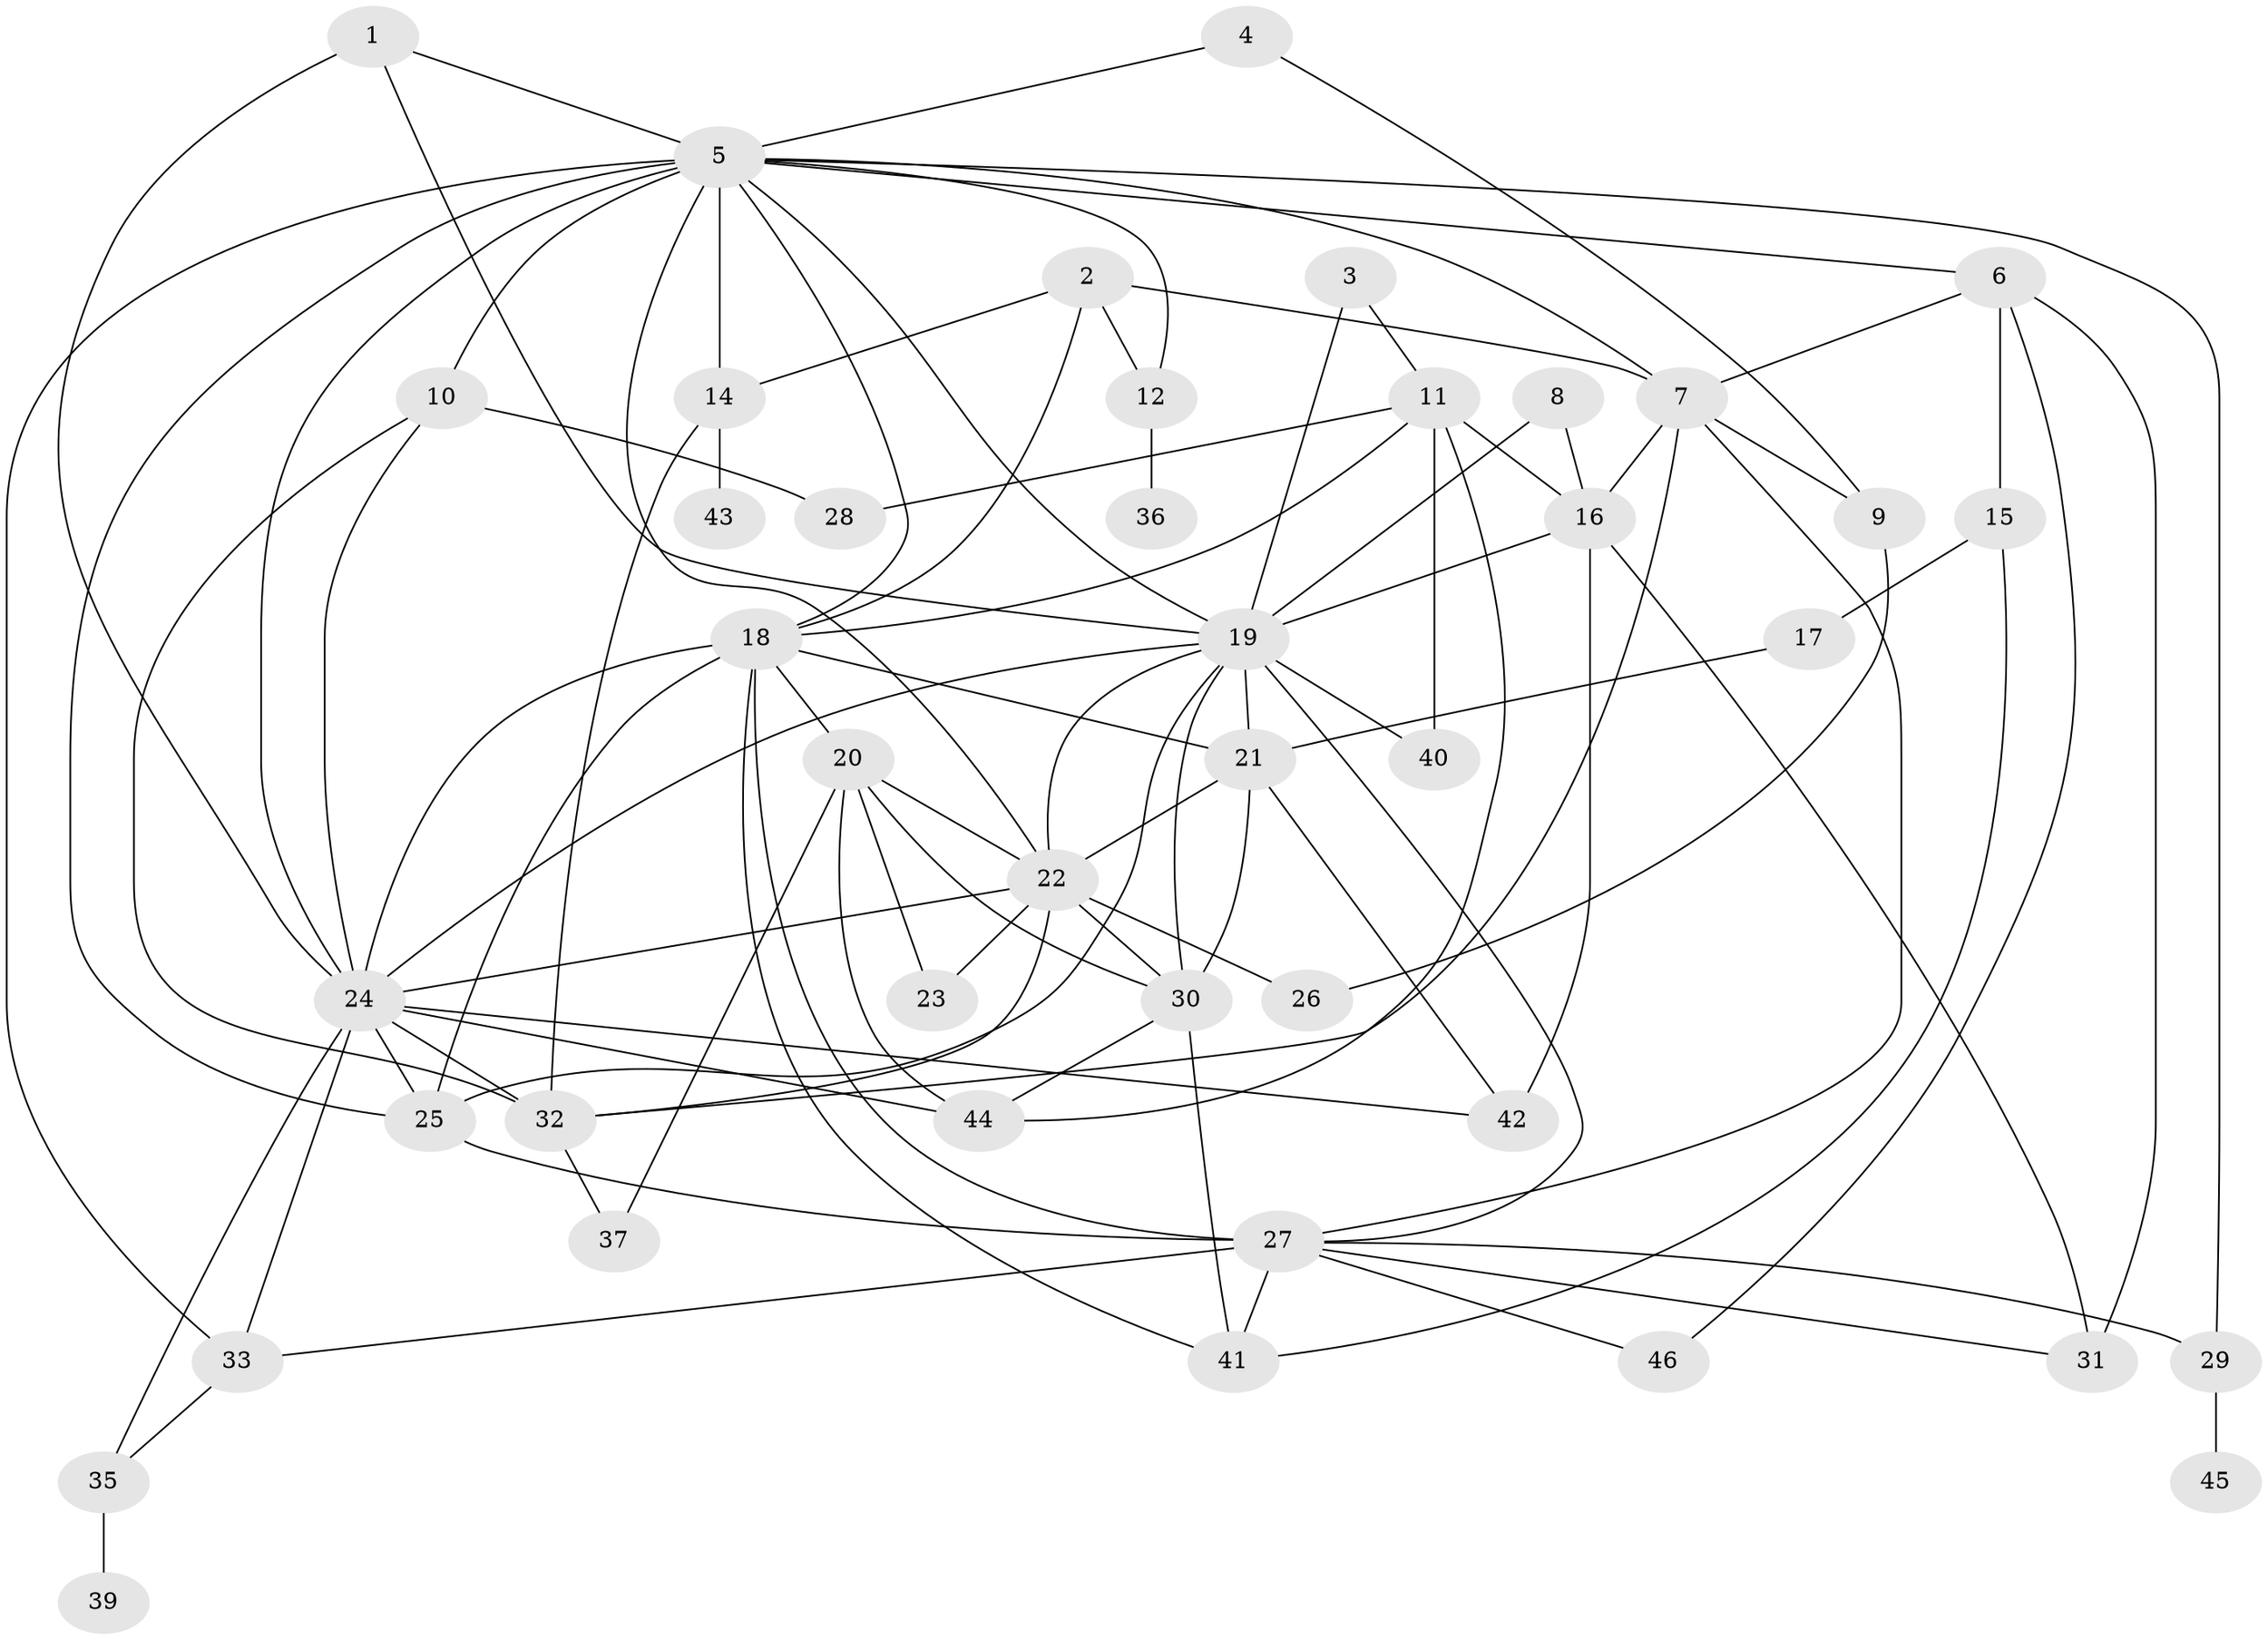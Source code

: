 // original degree distribution, {3: 0.25225225225225223, 2: 0.24324324324324326, 6: 0.07207207207207207, 4: 0.1981981981981982, 0: 0.02702702702702703, 5: 0.05405405405405406, 7: 0.009009009009009009, 1: 0.13513513513513514, 8: 0.009009009009009009}
// Generated by graph-tools (version 1.1) at 2025/48/03/04/25 22:48:11]
// undirected, 43 vertices, 95 edges
graph export_dot {
  node [color=gray90,style=filled];
  1;
  2;
  3;
  4;
  5;
  6;
  7;
  8;
  9;
  10;
  11;
  12;
  14;
  15;
  16;
  17;
  18;
  19;
  20;
  21;
  22;
  23;
  24;
  25;
  26;
  27;
  28;
  29;
  30;
  31;
  32;
  33;
  35;
  36;
  37;
  39;
  40;
  41;
  42;
  43;
  44;
  45;
  46;
  1 -- 5 [weight=1.0];
  1 -- 19 [weight=1.0];
  1 -- 24 [weight=1.0];
  2 -- 7 [weight=1.0];
  2 -- 12 [weight=1.0];
  2 -- 14 [weight=1.0];
  2 -- 18 [weight=1.0];
  3 -- 11 [weight=1.0];
  3 -- 19 [weight=1.0];
  4 -- 5 [weight=1.0];
  4 -- 9 [weight=1.0];
  5 -- 6 [weight=1.0];
  5 -- 7 [weight=1.0];
  5 -- 10 [weight=1.0];
  5 -- 12 [weight=1.0];
  5 -- 14 [weight=1.0];
  5 -- 18 [weight=1.0];
  5 -- 19 [weight=1.0];
  5 -- 22 [weight=2.0];
  5 -- 24 [weight=1.0];
  5 -- 25 [weight=1.0];
  5 -- 29 [weight=1.0];
  5 -- 33 [weight=1.0];
  6 -- 7 [weight=1.0];
  6 -- 15 [weight=1.0];
  6 -- 31 [weight=1.0];
  6 -- 46 [weight=1.0];
  7 -- 9 [weight=1.0];
  7 -- 16 [weight=1.0];
  7 -- 27 [weight=1.0];
  7 -- 32 [weight=1.0];
  8 -- 16 [weight=1.0];
  8 -- 19 [weight=1.0];
  9 -- 26 [weight=1.0];
  10 -- 24 [weight=1.0];
  10 -- 28 [weight=1.0];
  10 -- 32 [weight=1.0];
  11 -- 16 [weight=1.0];
  11 -- 18 [weight=1.0];
  11 -- 28 [weight=1.0];
  11 -- 40 [weight=2.0];
  11 -- 44 [weight=1.0];
  12 -- 36 [weight=1.0];
  14 -- 32 [weight=1.0];
  14 -- 43 [weight=1.0];
  15 -- 17 [weight=1.0];
  15 -- 41 [weight=1.0];
  16 -- 19 [weight=3.0];
  16 -- 31 [weight=1.0];
  16 -- 42 [weight=2.0];
  17 -- 21 [weight=1.0];
  18 -- 20 [weight=1.0];
  18 -- 21 [weight=1.0];
  18 -- 24 [weight=4.0];
  18 -- 25 [weight=1.0];
  18 -- 27 [weight=2.0];
  18 -- 41 [weight=1.0];
  19 -- 21 [weight=1.0];
  19 -- 22 [weight=1.0];
  19 -- 24 [weight=1.0];
  19 -- 25 [weight=1.0];
  19 -- 27 [weight=1.0];
  19 -- 30 [weight=2.0];
  19 -- 40 [weight=1.0];
  20 -- 22 [weight=1.0];
  20 -- 23 [weight=1.0];
  20 -- 30 [weight=1.0];
  20 -- 37 [weight=2.0];
  20 -- 44 [weight=1.0];
  21 -- 22 [weight=1.0];
  21 -- 30 [weight=1.0];
  21 -- 42 [weight=1.0];
  22 -- 23 [weight=1.0];
  22 -- 24 [weight=1.0];
  22 -- 26 [weight=1.0];
  22 -- 30 [weight=1.0];
  22 -- 32 [weight=3.0];
  24 -- 25 [weight=1.0];
  24 -- 32 [weight=1.0];
  24 -- 33 [weight=1.0];
  24 -- 35 [weight=1.0];
  24 -- 42 [weight=1.0];
  24 -- 44 [weight=1.0];
  25 -- 27 [weight=2.0];
  27 -- 29 [weight=1.0];
  27 -- 31 [weight=1.0];
  27 -- 33 [weight=1.0];
  27 -- 41 [weight=1.0];
  27 -- 46 [weight=1.0];
  29 -- 45 [weight=1.0];
  30 -- 41 [weight=1.0];
  30 -- 44 [weight=1.0];
  32 -- 37 [weight=1.0];
  33 -- 35 [weight=1.0];
  35 -- 39 [weight=1.0];
}
